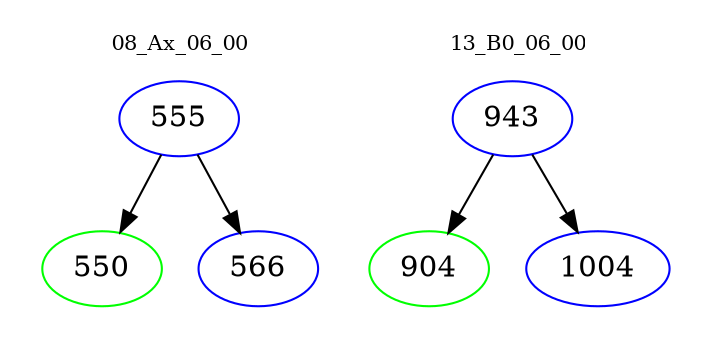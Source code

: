 digraph{
subgraph cluster_0 {
color = white
label = "08_Ax_06_00";
fontsize=10;
T0_555 [label="555", color="blue"]
T0_555 -> T0_550 [color="black"]
T0_550 [label="550", color="green"]
T0_555 -> T0_566 [color="black"]
T0_566 [label="566", color="blue"]
}
subgraph cluster_1 {
color = white
label = "13_B0_06_00";
fontsize=10;
T1_943 [label="943", color="blue"]
T1_943 -> T1_904 [color="black"]
T1_904 [label="904", color="green"]
T1_943 -> T1_1004 [color="black"]
T1_1004 [label="1004", color="blue"]
}
}
